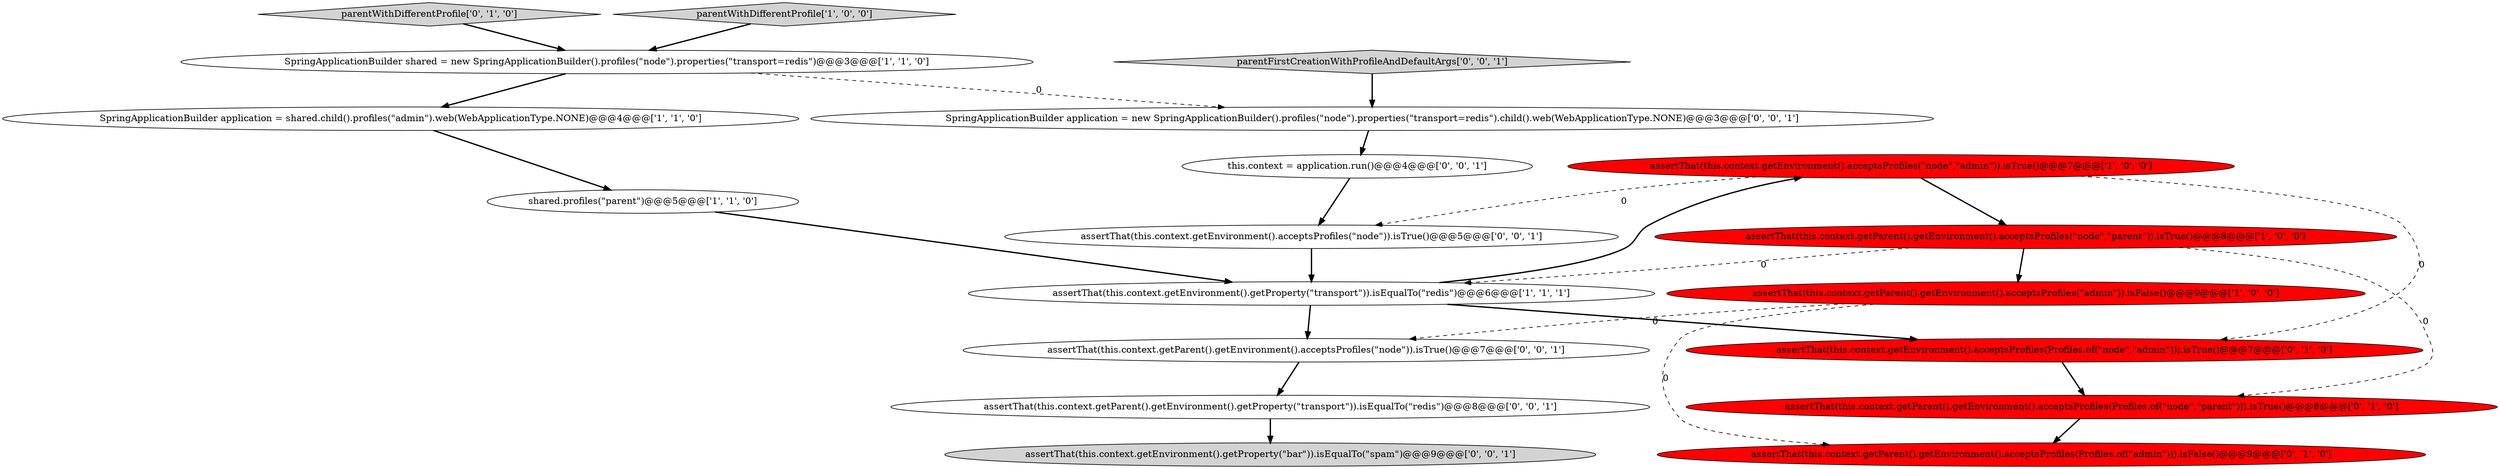 digraph {
12 [style = filled, label = "assertThat(this.context.getParent().getEnvironment().getProperty(\"transport\")).isEqualTo(\"redis\")@@@8@@@['0', '0', '1']", fillcolor = white, shape = ellipse image = "AAA0AAABBB3BBB"];
16 [style = filled, label = "assertThat(this.context.getEnvironment().getProperty(\"bar\")).isEqualTo(\"spam\")@@@9@@@['0', '0', '1']", fillcolor = lightgray, shape = ellipse image = "AAA0AAABBB3BBB"];
13 [style = filled, label = "assertThat(this.context.getParent().getEnvironment().acceptsProfiles(\"node\")).isTrue()@@@7@@@['0', '0', '1']", fillcolor = white, shape = ellipse image = "AAA0AAABBB3BBB"];
14 [style = filled, label = "parentFirstCreationWithProfileAndDefaultArgs['0', '0', '1']", fillcolor = lightgray, shape = diamond image = "AAA0AAABBB3BBB"];
9 [style = filled, label = "parentWithDifferentProfile['0', '1', '0']", fillcolor = lightgray, shape = diamond image = "AAA0AAABBB2BBB"];
10 [style = filled, label = "assertThat(this.context.getParent().getEnvironment().acceptsProfiles(Profiles.of(\"node\",\"parent\"))).isTrue()@@@8@@@['0', '1', '0']", fillcolor = red, shape = ellipse image = "AAA1AAABBB2BBB"];
11 [style = filled, label = "assertThat(this.context.getEnvironment().acceptsProfiles(Profiles.of(\"node\",\"admin\"))).isTrue()@@@7@@@['0', '1', '0']", fillcolor = red, shape = ellipse image = "AAA1AAABBB2BBB"];
15 [style = filled, label = "this.context = application.run()@@@4@@@['0', '0', '1']", fillcolor = white, shape = ellipse image = "AAA0AAABBB3BBB"];
1 [style = filled, label = "shared.profiles(\"parent\")@@@5@@@['1', '1', '0']", fillcolor = white, shape = ellipse image = "AAA0AAABBB1BBB"];
8 [style = filled, label = "assertThat(this.context.getParent().getEnvironment().acceptsProfiles(Profiles.of(\"admin\"))).isFalse()@@@9@@@['0', '1', '0']", fillcolor = red, shape = ellipse image = "AAA1AAABBB2BBB"];
7 [style = filled, label = "assertThat(this.context.getParent().getEnvironment().acceptsProfiles(\"admin\")).isFalse()@@@9@@@['1', '0', '0']", fillcolor = red, shape = ellipse image = "AAA1AAABBB1BBB"];
2 [style = filled, label = "parentWithDifferentProfile['1', '0', '0']", fillcolor = lightgray, shape = diamond image = "AAA0AAABBB1BBB"];
18 [style = filled, label = "SpringApplicationBuilder application = new SpringApplicationBuilder().profiles(\"node\").properties(\"transport=redis\").child().web(WebApplicationType.NONE)@@@3@@@['0', '0', '1']", fillcolor = white, shape = ellipse image = "AAA0AAABBB3BBB"];
6 [style = filled, label = "assertThat(this.context.getParent().getEnvironment().acceptsProfiles(\"node\",\"parent\")).isTrue()@@@8@@@['1', '0', '0']", fillcolor = red, shape = ellipse image = "AAA1AAABBB1BBB"];
5 [style = filled, label = "assertThat(this.context.getEnvironment().acceptsProfiles(\"node\",\"admin\")).isTrue()@@@7@@@['1', '0', '0']", fillcolor = red, shape = ellipse image = "AAA1AAABBB1BBB"];
3 [style = filled, label = "SpringApplicationBuilder shared = new SpringApplicationBuilder().profiles(\"node\").properties(\"transport=redis\")@@@3@@@['1', '1', '0']", fillcolor = white, shape = ellipse image = "AAA0AAABBB1BBB"];
0 [style = filled, label = "assertThat(this.context.getEnvironment().getProperty(\"transport\")).isEqualTo(\"redis\")@@@6@@@['1', '1', '1']", fillcolor = white, shape = ellipse image = "AAA0AAABBB1BBB"];
17 [style = filled, label = "assertThat(this.context.getEnvironment().acceptsProfiles(\"node\")).isTrue()@@@5@@@['0', '0', '1']", fillcolor = white, shape = ellipse image = "AAA0AAABBB3BBB"];
4 [style = filled, label = "SpringApplicationBuilder application = shared.child().profiles(\"admin\").web(WebApplicationType.NONE)@@@4@@@['1', '1', '0']", fillcolor = white, shape = ellipse image = "AAA0AAABBB1BBB"];
0->13 [style = bold, label=""];
6->0 [style = dashed, label="0"];
3->18 [style = dashed, label="0"];
2->3 [style = bold, label=""];
18->15 [style = bold, label=""];
7->8 [style = dashed, label="0"];
0->11 [style = bold, label=""];
12->16 [style = bold, label=""];
1->0 [style = bold, label=""];
3->4 [style = bold, label=""];
6->10 [style = dashed, label="0"];
15->17 [style = bold, label=""];
17->0 [style = bold, label=""];
13->12 [style = bold, label=""];
5->17 [style = dashed, label="0"];
5->6 [style = bold, label=""];
10->8 [style = bold, label=""];
5->11 [style = dashed, label="0"];
11->10 [style = bold, label=""];
7->13 [style = dashed, label="0"];
9->3 [style = bold, label=""];
14->18 [style = bold, label=""];
4->1 [style = bold, label=""];
6->7 [style = bold, label=""];
0->5 [style = bold, label=""];
}
